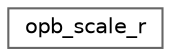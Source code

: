 digraph "Graphical Class Hierarchy"
{
 // LATEX_PDF_SIZE
  bgcolor="transparent";
  edge [fontname=Helvetica,fontsize=10,labelfontname=Helvetica,labelfontsize=10];
  node [fontname=Helvetica,fontsize=10,shape=box,height=0.2,width=0.4];
  rankdir="LR";
  Node0 [id="Node000000",label="opb_scale_r",height=0.2,width=0.4,color="grey40", fillcolor="white", style="filled",URL="$structopb__scale__r.html",tooltip=" "];
}

